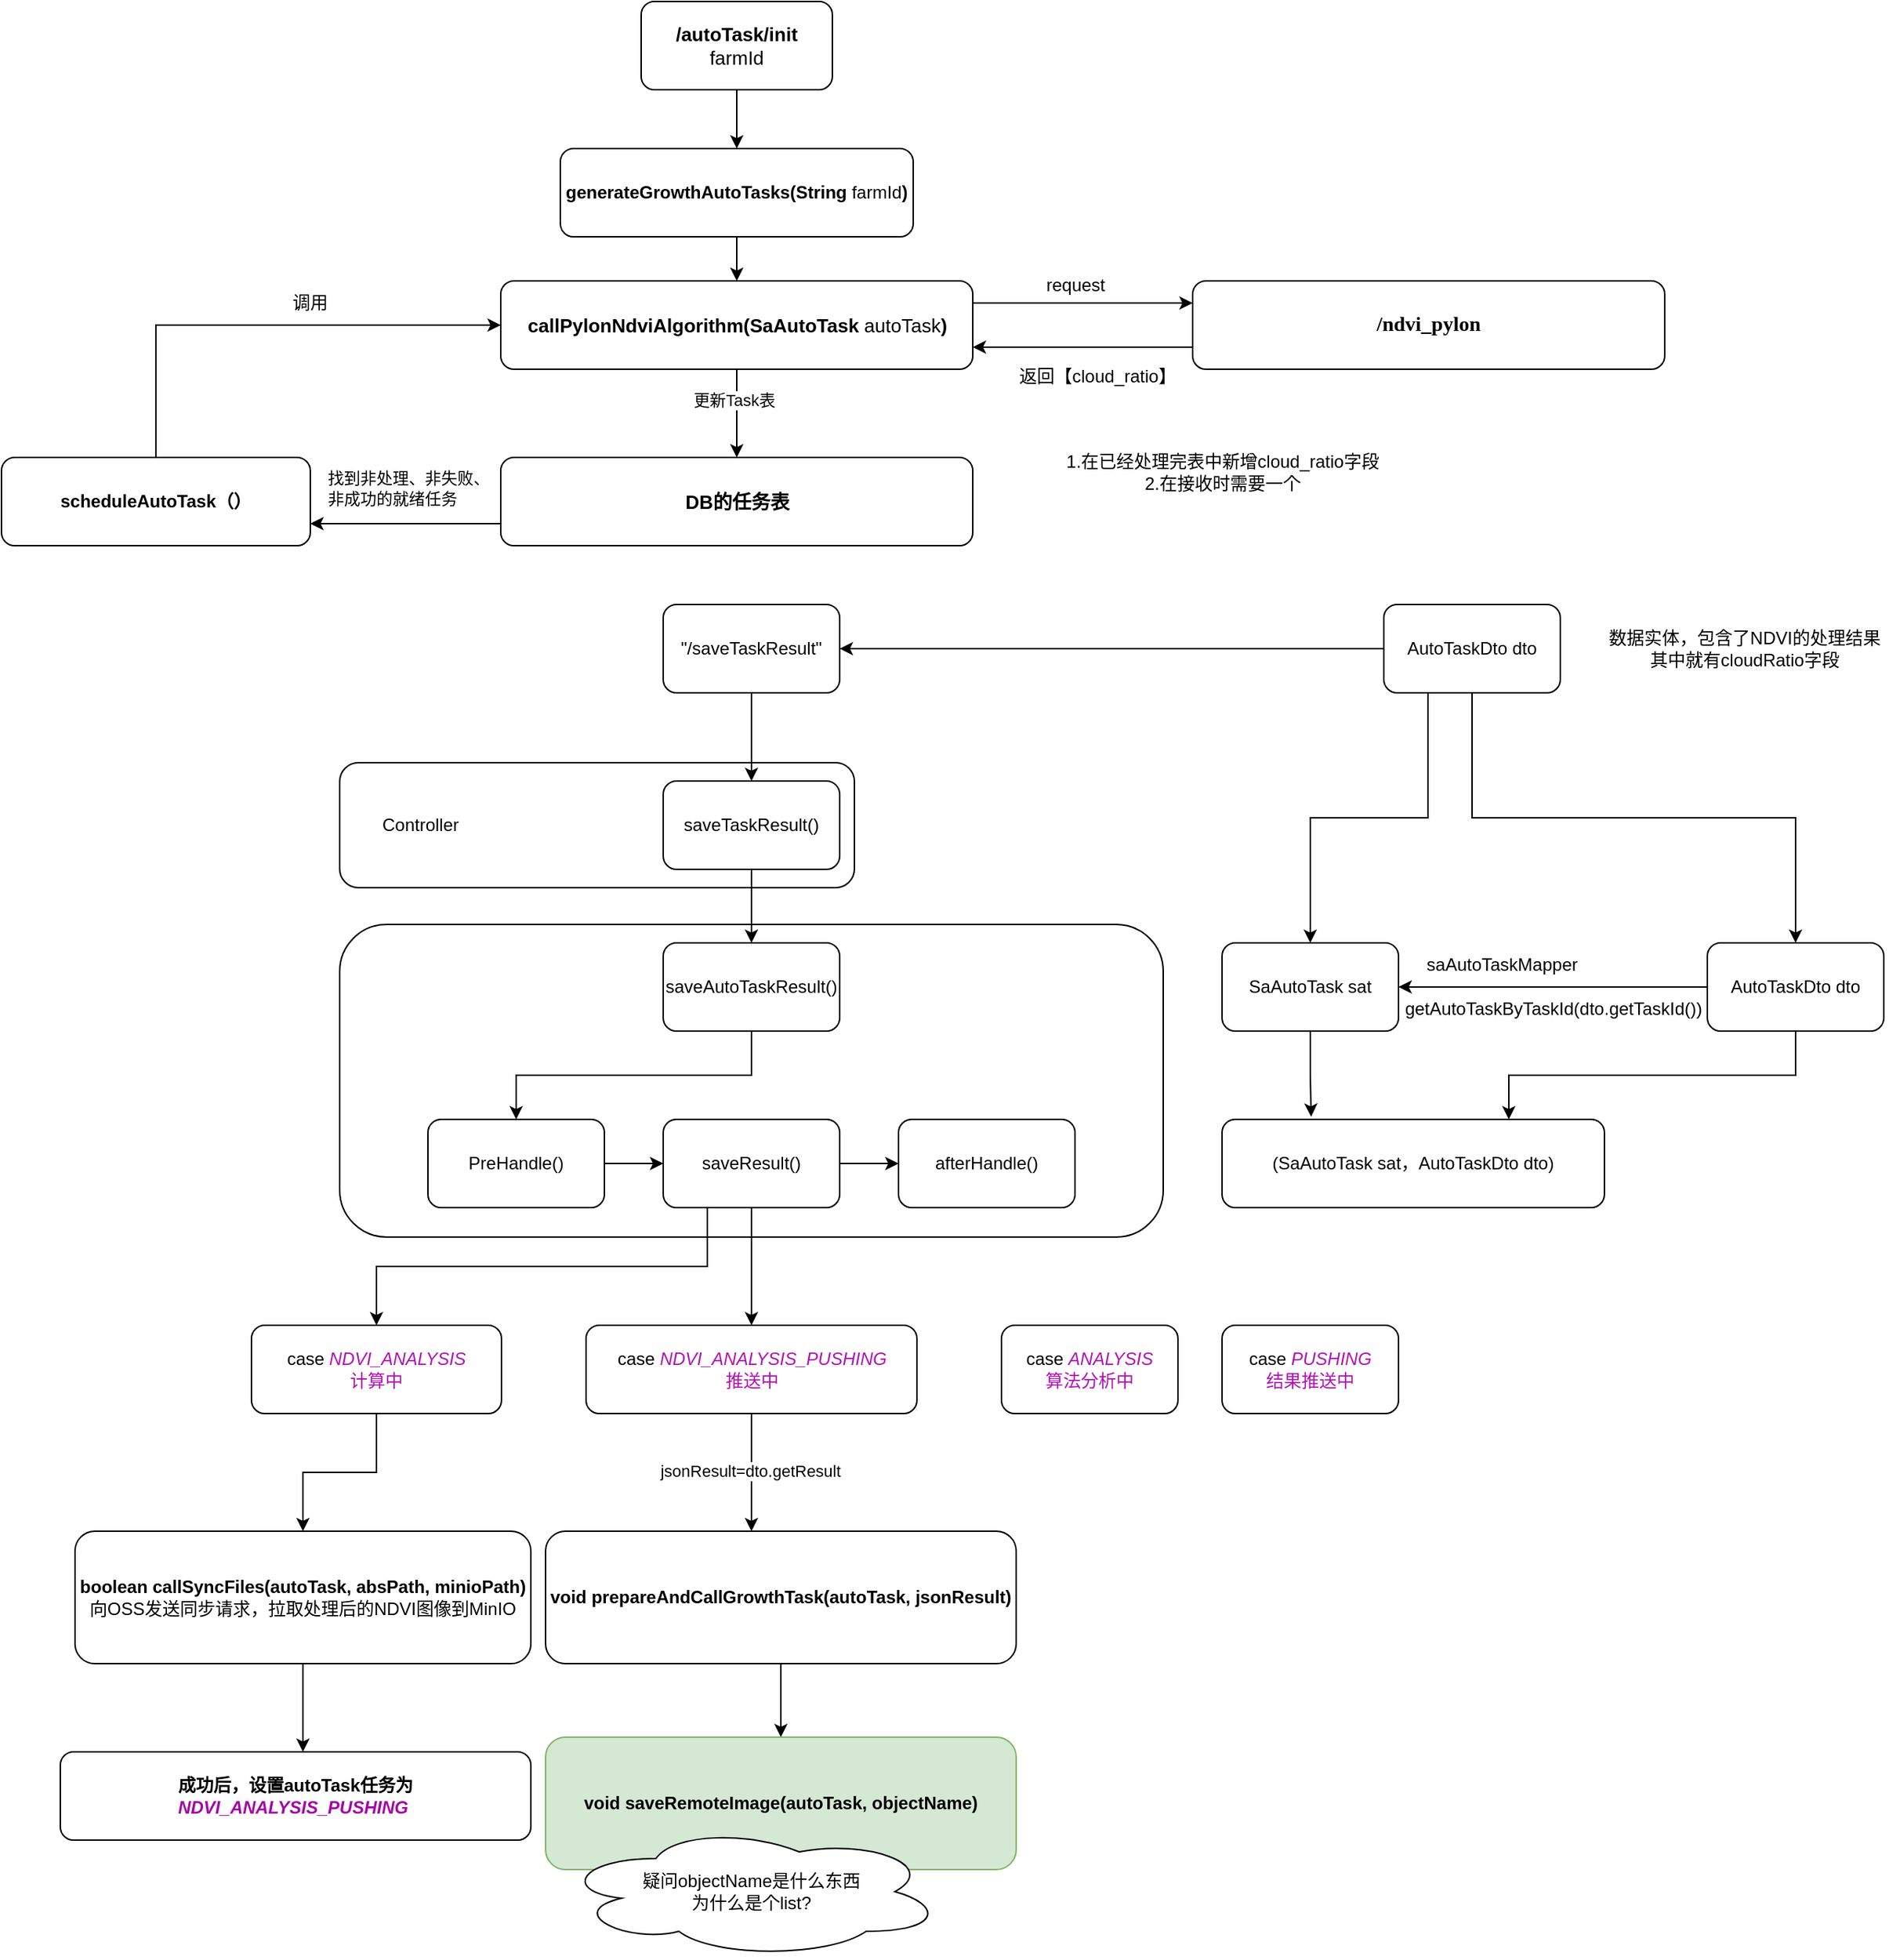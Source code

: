 <mxfile version="24.7.6" pages="2">
  <diagram name="第 1 页" id="bU-xMZTI8MpihGftyLqU">
    <mxGraphModel dx="1366" dy="801" grid="1" gridSize="10" guides="1" tooltips="1" connect="1" arrows="1" fold="1" page="0" pageScale="1" pageWidth="827" pageHeight="1169" math="0" shadow="0">
      <root>
        <mxCell id="0" />
        <mxCell id="1" parent="0" />
        <mxCell id="c2CcDeZ77ILfJtzNUxQb-9" value="" style="rounded=1;whiteSpace=wrap;html=1;" vertex="1" parent="1">
          <mxGeometry x="310" y="767.5" width="560" height="212.5" as="geometry" />
        </mxCell>
        <mxCell id="c2CcDeZ77ILfJtzNUxQb-7" value="" style="rounded=1;whiteSpace=wrap;html=1;" vertex="1" parent="1">
          <mxGeometry x="310" y="657.5" width="350" height="85" as="geometry" />
        </mxCell>
        <mxCell id="bQHwtgiF9r9U_ECL-Ta0-17" style="edgeStyle=orthogonalEdgeStyle;rounded=0;orthogonalLoop=1;jettySize=auto;html=1;exitX=1;exitY=0.25;exitDx=0;exitDy=0;entryX=0;entryY=0.25;entryDx=0;entryDy=0;" parent="1" source="H16j5Ul2mI7U-3mI70LO-3" target="bQHwtgiF9r9U_ECL-Ta0-16" edge="1">
          <mxGeometry relative="1" as="geometry" />
        </mxCell>
        <mxCell id="bQHwtgiF9r9U_ECL-Ta0-21" style="edgeStyle=orthogonalEdgeStyle;rounded=0;orthogonalLoop=1;jettySize=auto;html=1;exitX=0.5;exitY=1;exitDx=0;exitDy=0;entryX=0.5;entryY=0;entryDx=0;entryDy=0;" parent="1" source="H16j5Ul2mI7U-3mI70LO-3" target="bQHwtgiF9r9U_ECL-Ta0-7" edge="1">
          <mxGeometry relative="1" as="geometry" />
        </mxCell>
        <mxCell id="bQHwtgiF9r9U_ECL-Ta0-22" value="更新Task表" style="edgeLabel;html=1;align=center;verticalAlign=middle;resizable=0;points=[];" parent="bQHwtgiF9r9U_ECL-Ta0-21" vertex="1" connectable="0">
          <mxGeometry x="-0.294" y="-2" relative="1" as="geometry">
            <mxPoint as="offset" />
          </mxGeometry>
        </mxCell>
        <mxCell id="H16j5Ul2mI7U-3mI70LO-3" value="&lt;span style=&quot;font-size: 13px;&quot;&gt;&lt;b&gt;callPylonNdviAlgorithm(SaAutoTask &lt;/b&gt;autoTask&lt;b&gt;)&lt;/b&gt;&lt;/span&gt;" style="rounded=1;whiteSpace=wrap;html=1;" parent="1" vertex="1">
          <mxGeometry x="419.5" y="330" width="321" height="60" as="geometry" />
        </mxCell>
        <mxCell id="bQHwtgiF9r9U_ECL-Ta0-3" style="edgeStyle=orthogonalEdgeStyle;rounded=0;orthogonalLoop=1;jettySize=auto;html=1;exitX=0.5;exitY=1;exitDx=0;exitDy=0;entryX=0.5;entryY=0;entryDx=0;entryDy=0;" parent="1" source="H16j5Ul2mI7U-3mI70LO-6" target="H16j5Ul2mI7U-3mI70LO-3" edge="1">
          <mxGeometry relative="1" as="geometry">
            <Array as="points">
              <mxPoint x="580" y="300" />
            </Array>
          </mxGeometry>
        </mxCell>
        <mxCell id="H16j5Ul2mI7U-3mI70LO-6" value="&lt;span style=&quot;text-align: left;&quot;&gt;&lt;b&gt;generateGrowthAutoTasks(String &lt;/b&gt;farmId&lt;b&gt;)&lt;/b&gt;&lt;/span&gt;" style="rounded=1;whiteSpace=wrap;html=1;" parent="1" vertex="1">
          <mxGeometry x="460" y="240" width="240" height="60" as="geometry" />
        </mxCell>
        <mxCell id="bQHwtgiF9r9U_ECL-Ta0-5" style="edgeStyle=orthogonalEdgeStyle;rounded=0;orthogonalLoop=1;jettySize=auto;html=1;exitX=0.5;exitY=1;exitDx=0;exitDy=0;entryX=0.5;entryY=0;entryDx=0;entryDy=0;" parent="1" source="bQHwtgiF9r9U_ECL-Ta0-4" target="H16j5Ul2mI7U-3mI70LO-6" edge="1">
          <mxGeometry relative="1" as="geometry" />
        </mxCell>
        <mxCell id="bQHwtgiF9r9U_ECL-Ta0-4" value="&lt;span style=&quot;font-size: 13px;&quot;&gt;&lt;b&gt;/autoTask/init&lt;/b&gt;&lt;/span&gt;&lt;div&gt;&lt;span style=&quot;font-size: 13px;&quot;&gt;farmId&lt;/span&gt;&lt;/div&gt;" style="rounded=1;whiteSpace=wrap;html=1;" parent="1" vertex="1">
          <mxGeometry x="515" y="140" width="130" height="60" as="geometry" />
        </mxCell>
        <mxCell id="bQHwtgiF9r9U_ECL-Ta0-25" style="edgeStyle=orthogonalEdgeStyle;rounded=0;orthogonalLoop=1;jettySize=auto;html=1;exitX=0;exitY=0.75;exitDx=0;exitDy=0;entryX=1;entryY=0.75;entryDx=0;entryDy=0;" parent="1" source="bQHwtgiF9r9U_ECL-Ta0-7" target="bQHwtgiF9r9U_ECL-Ta0-23" edge="1">
          <mxGeometry relative="1" as="geometry" />
        </mxCell>
        <mxCell id="bQHwtgiF9r9U_ECL-Ta0-7" value="&lt;span style=&quot;font-size: 13px;&quot;&gt;&lt;b&gt;DB的任务表&lt;/b&gt;&lt;/span&gt;" style="rounded=1;whiteSpace=wrap;html=1;" parent="1" vertex="1">
          <mxGeometry x="419.5" y="450" width="321" height="60" as="geometry" />
        </mxCell>
        <mxCell id="bQHwtgiF9r9U_ECL-Ta0-15" value="1.在已经处理完表中新增cloud_ratio字段&lt;br&gt;2.在接收时需要一个" style="text;html=1;align=center;verticalAlign=middle;resizable=0;points=[];autosize=1;strokeColor=none;fillColor=none;" parent="1" vertex="1">
          <mxGeometry x="790" y="440" width="240" height="40" as="geometry" />
        </mxCell>
        <mxCell id="bQHwtgiF9r9U_ECL-Ta0-18" style="edgeStyle=orthogonalEdgeStyle;rounded=0;orthogonalLoop=1;jettySize=auto;html=1;exitX=0;exitY=0.75;exitDx=0;exitDy=0;entryX=1;entryY=0.75;entryDx=0;entryDy=0;" parent="1" source="bQHwtgiF9r9U_ECL-Ta0-16" target="H16j5Ul2mI7U-3mI70LO-3" edge="1">
          <mxGeometry relative="1" as="geometry" />
        </mxCell>
        <mxCell id="bQHwtgiF9r9U_ECL-Ta0-16" value="&lt;p class=&quot;MsoNormal&quot;&gt;&lt;b&gt;&lt;span style=&quot;font-family: 等线; font-size: 10.5pt;&quot;&gt;/ndvi_pylon&lt;/span&gt;&lt;/b&gt;&lt;/p&gt;" style="rounded=1;whiteSpace=wrap;html=1;" parent="1" vertex="1">
          <mxGeometry x="890" y="330" width="321" height="60" as="geometry" />
        </mxCell>
        <mxCell id="bQHwtgiF9r9U_ECL-Ta0-19" value="request" style="text;html=1;align=center;verticalAlign=middle;resizable=0;points=[];autosize=1;strokeColor=none;fillColor=none;" parent="1" vertex="1">
          <mxGeometry x="780" y="318" width="60" height="30" as="geometry" />
        </mxCell>
        <mxCell id="bQHwtgiF9r9U_ECL-Ta0-20" value="返回【cloud_ratio】" style="text;html=1;align=center;verticalAlign=middle;resizable=0;points=[];autosize=1;strokeColor=none;fillColor=none;" parent="1" vertex="1">
          <mxGeometry x="760" y="380" width="130" height="30" as="geometry" />
        </mxCell>
        <mxCell id="bQHwtgiF9r9U_ECL-Ta0-28" style="edgeStyle=orthogonalEdgeStyle;rounded=0;orthogonalLoop=1;jettySize=auto;html=1;exitX=0.5;exitY=0;exitDx=0;exitDy=0;entryX=0;entryY=0.5;entryDx=0;entryDy=0;" parent="1" source="bQHwtgiF9r9U_ECL-Ta0-23" target="H16j5Ul2mI7U-3mI70LO-3" edge="1">
          <mxGeometry relative="1" as="geometry" />
        </mxCell>
        <mxCell id="bQHwtgiF9r9U_ECL-Ta0-23" value="&lt;b&gt;scheduleAutoTask（）&lt;/b&gt;" style="rounded=1;whiteSpace=wrap;html=1;" parent="1" vertex="1">
          <mxGeometry x="80" y="450" width="210" height="60" as="geometry" />
        </mxCell>
        <mxCell id="bQHwtgiF9r9U_ECL-Ta0-29" value="调用" style="text;html=1;align=center;verticalAlign=middle;whiteSpace=wrap;rounded=0;" parent="1" vertex="1">
          <mxGeometry x="260" y="330" width="60" height="30" as="geometry" />
        </mxCell>
        <mxCell id="bQHwtgiF9r9U_ECL-Ta0-31" value="&lt;span style=&quot;color: rgb(0, 0, 0); font-family: Helvetica; font-size: 11px; font-style: normal; font-variant-ligatures: normal; font-variant-caps: normal; font-weight: 400; letter-spacing: normal; orphans: 2; text-align: center; text-indent: 0px; text-transform: none; widows: 2; word-spacing: 0px; -webkit-text-stroke-width: 0px; white-space: nowrap; background-color: rgb(255, 255, 255); text-decoration-thickness: initial; text-decoration-style: initial; text-decoration-color: initial; display: inline !important; float: none;&quot;&gt;找到非处理、非失败、&lt;/span&gt;&lt;div&gt;&lt;span style=&quot;color: rgb(0, 0, 0); font-family: Helvetica; font-size: 11px; font-style: normal; font-variant-ligatures: normal; font-variant-caps: normal; font-weight: 400; letter-spacing: normal; orphans: 2; text-align: center; text-indent: 0px; text-transform: none; widows: 2; word-spacing: 0px; -webkit-text-stroke-width: 0px; white-space: nowrap; background-color: rgb(255, 255, 255); text-decoration-thickness: initial; text-decoration-style: initial; text-decoration-color: initial; display: inline !important; float: none;&quot;&gt;非成功的就绪任务&lt;/span&gt;&lt;/div&gt;" style="text;whiteSpace=wrap;html=1;" parent="1" vertex="1">
          <mxGeometry x="300" y="450" width="130" height="40" as="geometry" />
        </mxCell>
        <mxCell id="c2CcDeZ77ILfJtzNUxQb-2" style="edgeStyle=orthogonalEdgeStyle;rounded=0;orthogonalLoop=1;jettySize=auto;html=1;exitX=0.5;exitY=1;exitDx=0;exitDy=0;" edge="1" parent="1" source="c2CcDeZ77ILfJtzNUxQb-1">
          <mxGeometry relative="1" as="geometry">
            <mxPoint x="590" y="670" as="targetPoint" />
          </mxGeometry>
        </mxCell>
        <mxCell id="c2CcDeZ77ILfJtzNUxQb-1" value="&quot;/saveTaskResult&quot;" style="rounded=1;whiteSpace=wrap;html=1;" vertex="1" parent="1">
          <mxGeometry x="530" y="550" width="120" height="60" as="geometry" />
        </mxCell>
        <mxCell id="c2CcDeZ77ILfJtzNUxQb-6" style="edgeStyle=orthogonalEdgeStyle;rounded=0;orthogonalLoop=1;jettySize=auto;html=1;exitX=0.5;exitY=1;exitDx=0;exitDy=0;entryX=0.5;entryY=0;entryDx=0;entryDy=0;" edge="1" parent="1" source="c2CcDeZ77ILfJtzNUxQb-3" target="c2CcDeZ77ILfJtzNUxQb-5">
          <mxGeometry relative="1" as="geometry" />
        </mxCell>
        <mxCell id="c2CcDeZ77ILfJtzNUxQb-3" value="saveTaskResult()" style="rounded=1;whiteSpace=wrap;html=1;" vertex="1" parent="1">
          <mxGeometry x="530" y="670" width="120" height="60" as="geometry" />
        </mxCell>
        <mxCell id="c2CcDeZ77ILfJtzNUxQb-16" style="edgeStyle=orthogonalEdgeStyle;rounded=0;orthogonalLoop=1;jettySize=auto;html=1;exitX=0.5;exitY=1;exitDx=0;exitDy=0;entryX=0.5;entryY=0;entryDx=0;entryDy=0;" edge="1" parent="1" source="c2CcDeZ77ILfJtzNUxQb-5" target="c2CcDeZ77ILfJtzNUxQb-12">
          <mxGeometry relative="1" as="geometry" />
        </mxCell>
        <mxCell id="c2CcDeZ77ILfJtzNUxQb-5" value="&lt;span style=&quot;text-align: left;&quot;&gt;saveAutoTaskResult&lt;/span&gt;()" style="rounded=1;whiteSpace=wrap;html=1;" vertex="1" parent="1">
          <mxGeometry x="530" y="780" width="120" height="60" as="geometry" />
        </mxCell>
        <mxCell id="c2CcDeZ77ILfJtzNUxQb-8" value="Controller" style="text;html=1;align=center;verticalAlign=middle;whiteSpace=wrap;rounded=0;" vertex="1" parent="1">
          <mxGeometry x="335" y="685" width="60" height="30" as="geometry" />
        </mxCell>
        <mxCell id="c2CcDeZ77ILfJtzNUxQb-17" style="edgeStyle=orthogonalEdgeStyle;rounded=0;orthogonalLoop=1;jettySize=auto;html=1;exitX=1;exitY=0.5;exitDx=0;exitDy=0;" edge="1" parent="1" source="c2CcDeZ77ILfJtzNUxQb-12" target="c2CcDeZ77ILfJtzNUxQb-13">
          <mxGeometry relative="1" as="geometry" />
        </mxCell>
        <mxCell id="c2CcDeZ77ILfJtzNUxQb-12" value="&lt;span style=&quot;text-align: left;&quot;&gt;PreHandle&lt;/span&gt;()" style="rounded=1;whiteSpace=wrap;html=1;" vertex="1" parent="1">
          <mxGeometry x="370" y="900" width="120" height="60" as="geometry" />
        </mxCell>
        <mxCell id="c2CcDeZ77ILfJtzNUxQb-18" style="edgeStyle=orthogonalEdgeStyle;rounded=0;orthogonalLoop=1;jettySize=auto;html=1;exitX=1;exitY=0.5;exitDx=0;exitDy=0;" edge="1" parent="1" source="c2CcDeZ77ILfJtzNUxQb-13" target="c2CcDeZ77ILfJtzNUxQb-14">
          <mxGeometry relative="1" as="geometry" />
        </mxCell>
        <mxCell id="c2CcDeZ77ILfJtzNUxQb-26" style="edgeStyle=orthogonalEdgeStyle;rounded=0;orthogonalLoop=1;jettySize=auto;html=1;exitX=0.25;exitY=1;exitDx=0;exitDy=0;entryX=0.5;entryY=0;entryDx=0;entryDy=0;" edge="1" parent="1" source="c2CcDeZ77ILfJtzNUxQb-13" target="c2CcDeZ77ILfJtzNUxQb-21">
          <mxGeometry relative="1" as="geometry" />
        </mxCell>
        <mxCell id="c2CcDeZ77ILfJtzNUxQb-30" style="edgeStyle=orthogonalEdgeStyle;rounded=0;orthogonalLoop=1;jettySize=auto;html=1;exitX=0.5;exitY=1;exitDx=0;exitDy=0;" edge="1" parent="1" source="c2CcDeZ77ILfJtzNUxQb-13" target="c2CcDeZ77ILfJtzNUxQb-22">
          <mxGeometry relative="1" as="geometry" />
        </mxCell>
        <mxCell id="c2CcDeZ77ILfJtzNUxQb-13" value="&lt;div style=&quot;text-align: left;&quot;&gt;&lt;span style=&quot;background-color: initial;&quot;&gt;saveResult()&lt;/span&gt;&lt;/div&gt;" style="rounded=1;whiteSpace=wrap;html=1;" vertex="1" parent="1">
          <mxGeometry x="530" y="900" width="120" height="60" as="geometry" />
        </mxCell>
        <mxCell id="c2CcDeZ77ILfJtzNUxQb-14" value="&lt;span style=&quot;text-align: left;&quot;&gt;afterHandle&lt;/span&gt;()" style="rounded=1;whiteSpace=wrap;html=1;" vertex="1" parent="1">
          <mxGeometry x="690" y="900" width="120" height="60" as="geometry" />
        </mxCell>
        <mxCell id="c2CcDeZ77ILfJtzNUxQb-29" style="edgeStyle=orthogonalEdgeStyle;rounded=0;orthogonalLoop=1;jettySize=auto;html=1;exitX=0.5;exitY=1;exitDx=0;exitDy=0;" edge="1" parent="1" source="c2CcDeZ77ILfJtzNUxQb-21" target="c2CcDeZ77ILfJtzNUxQb-28">
          <mxGeometry relative="1" as="geometry" />
        </mxCell>
        <mxCell id="c2CcDeZ77ILfJtzNUxQb-21" value="&lt;span style=&quot;text-align: left;&quot;&gt;case &lt;i&gt;&lt;font color=&quot;#b212b5&quot;&gt;NDVI_ANALYSIS&lt;/font&gt;&lt;/i&gt;&lt;/span&gt;&lt;div&gt;&lt;span style=&quot;text-align: left;&quot;&gt;&lt;font style=&quot;&quot; color=&quot;#b212b5&quot;&gt;计算中&lt;/font&gt;&lt;/span&gt;&lt;/div&gt;" style="rounded=1;whiteSpace=wrap;html=1;" vertex="1" parent="1">
          <mxGeometry x="250" y="1040" width="170" height="60" as="geometry" />
        </mxCell>
        <mxCell id="c2CcDeZ77ILfJtzNUxQb-34" style="edgeStyle=orthogonalEdgeStyle;rounded=0;orthogonalLoop=1;jettySize=auto;html=1;exitX=0.5;exitY=1;exitDx=0;exitDy=0;" edge="1" parent="1" source="c2CcDeZ77ILfJtzNUxQb-22">
          <mxGeometry relative="1" as="geometry">
            <mxPoint x="590" y="1180" as="targetPoint" />
          </mxGeometry>
        </mxCell>
        <mxCell id="c2CcDeZ77ILfJtzNUxQb-58" value="jsonResult=dto.getResult" style="edgeLabel;html=1;align=center;verticalAlign=middle;resizable=0;points=[];" vertex="1" connectable="0" parent="c2CcDeZ77ILfJtzNUxQb-34">
          <mxGeometry x="-0.031" y="-1" relative="1" as="geometry">
            <mxPoint as="offset" />
          </mxGeometry>
        </mxCell>
        <mxCell id="c2CcDeZ77ILfJtzNUxQb-22" value="&lt;span style=&quot;text-align: left;&quot;&gt;case&amp;nbsp;&lt;/span&gt;&lt;font color=&quot;#b212b5&quot;&gt;&lt;i&gt;NDVI_ANALYSIS_PUSHING&lt;/i&gt;&lt;/font&gt;&lt;div&gt;&lt;font color=&quot;#b212b5&quot;&gt;推送中&lt;/font&gt;&lt;/div&gt;" style="rounded=1;whiteSpace=wrap;html=1;" vertex="1" parent="1">
          <mxGeometry x="477.5" y="1040" width="225" height="60" as="geometry" />
        </mxCell>
        <mxCell id="c2CcDeZ77ILfJtzNUxQb-23" value="&lt;div style=&quot;text-align: center;&quot;&gt;&lt;span style=&quot;background-color: initial; text-align: left;&quot;&gt;case&amp;nbsp;&lt;/span&gt;&lt;span style=&quot;background-color: initial;&quot;&gt;&lt;font color=&quot;#b212b5&quot;&gt;&lt;i&gt;ANALYSIS&lt;/i&gt;&lt;/font&gt;&lt;/span&gt;&lt;/div&gt;&lt;div style=&quot;text-align: center;&quot;&gt;&lt;span style=&quot;background-color: initial;&quot;&gt;&lt;font color=&quot;#b212b5&quot;&gt;算法分析中&lt;/font&gt;&lt;/span&gt;&lt;/div&gt;" style="rounded=1;whiteSpace=wrap;html=1;" vertex="1" parent="1">
          <mxGeometry x="760" y="1040" width="120" height="60" as="geometry" />
        </mxCell>
        <mxCell id="c2CcDeZ77ILfJtzNUxQb-25" value="&lt;div style=&quot;text-align: center;&quot;&gt;&lt;span style=&quot;background-color: initial; text-align: left;&quot;&gt;case&amp;nbsp;&lt;/span&gt;&lt;span style=&quot;background-color: initial;&quot;&gt;&lt;font color=&quot;#b212b5&quot;&gt;&lt;i&gt;PUSHING&lt;/i&gt;&lt;/font&gt;&lt;/span&gt;&lt;/div&gt;&lt;div style=&quot;text-align: center;&quot;&gt;&lt;span style=&quot;background-color: initial;&quot;&gt;&lt;font color=&quot;#b212b5&quot;&gt;结果推送中&lt;/font&gt;&lt;/span&gt;&lt;/div&gt;" style="rounded=1;whiteSpace=wrap;html=1;" vertex="1" parent="1">
          <mxGeometry x="910" y="1040" width="120" height="60" as="geometry" />
        </mxCell>
        <mxCell id="c2CcDeZ77ILfJtzNUxQb-31" style="edgeStyle=orthogonalEdgeStyle;rounded=0;orthogonalLoop=1;jettySize=auto;html=1;exitX=0.5;exitY=1;exitDx=0;exitDy=0;" edge="1" parent="1" source="c2CcDeZ77ILfJtzNUxQb-28">
          <mxGeometry relative="1" as="geometry">
            <mxPoint x="285" y="1330" as="targetPoint" />
          </mxGeometry>
        </mxCell>
        <mxCell id="c2CcDeZ77ILfJtzNUxQb-28" value="&lt;div style=&quot;text-align: center;&quot;&gt;&lt;span style=&quot;text-align: left;&quot;&gt;&lt;b&gt;boolean callSyncFiles(autoTask, absPath, minioPath)&lt;/b&gt;&lt;/span&gt;&lt;br&gt;&lt;/div&gt;&lt;div style=&quot;text-align: center;&quot;&gt;&lt;span style=&quot;text-align: left;&quot;&gt;向OSS发送同步请求，拉取处理后的NDVI图像到MinIO&lt;/span&gt;&lt;/div&gt;" style="rounded=1;whiteSpace=wrap;html=1;" vertex="1" parent="1">
          <mxGeometry x="130" y="1180" width="310" height="90" as="geometry" />
        </mxCell>
        <mxCell id="c2CcDeZ77ILfJtzNUxQb-33" value="&lt;div style=&quot;text-align: left;&quot;&gt;&lt;b&gt;成功后，设置autoTask任务为&lt;/b&gt;&lt;/div&gt;&lt;div style=&quot;text-align: left;&quot;&gt;&lt;b&gt;&lt;i&gt;&lt;font color=&quot;#a407a6&quot;&gt;NDVI_ANALYSIS_PUSHING&lt;/font&gt;&lt;/i&gt;&lt;/b&gt;&lt;/div&gt;" style="rounded=1;whiteSpace=wrap;html=1;" vertex="1" parent="1">
          <mxGeometry x="120" y="1330" width="320" height="60" as="geometry" />
        </mxCell>
        <mxCell id="c2CcDeZ77ILfJtzNUxQb-57" style="edgeStyle=orthogonalEdgeStyle;rounded=0;orthogonalLoop=1;jettySize=auto;html=1;exitX=0.5;exitY=1;exitDx=0;exitDy=0;entryX=0.5;entryY=0;entryDx=0;entryDy=0;" edge="1" parent="1" source="c2CcDeZ77ILfJtzNUxQb-36" target="c2CcDeZ77ILfJtzNUxQb-56">
          <mxGeometry relative="1" as="geometry" />
        </mxCell>
        <mxCell id="c2CcDeZ77ILfJtzNUxQb-36" value="&lt;div style=&quot;text-align: center;&quot;&gt;&lt;span style=&quot;text-align: left;&quot;&gt;&lt;b&gt;void prepareAndCallGrowthTask(autoTask, jsonResult)&lt;/b&gt;&lt;/span&gt;&lt;/div&gt;" style="rounded=1;whiteSpace=wrap;html=1;" vertex="1" parent="1">
          <mxGeometry x="450" y="1180" width="320" height="90" as="geometry" />
        </mxCell>
        <mxCell id="c2CcDeZ77ILfJtzNUxQb-41" style="edgeStyle=orthogonalEdgeStyle;rounded=0;orthogonalLoop=1;jettySize=auto;html=1;exitX=0;exitY=0.5;exitDx=0;exitDy=0;entryX=1;entryY=0.5;entryDx=0;entryDy=0;" edge="1" parent="1" source="c2CcDeZ77ILfJtzNUxQb-39" target="c2CcDeZ77ILfJtzNUxQb-1">
          <mxGeometry relative="1" as="geometry" />
        </mxCell>
        <mxCell id="c2CcDeZ77ILfJtzNUxQb-44" style="edgeStyle=orthogonalEdgeStyle;rounded=0;orthogonalLoop=1;jettySize=auto;html=1;exitX=0.5;exitY=1;exitDx=0;exitDy=0;" edge="1" parent="1" source="c2CcDeZ77ILfJtzNUxQb-39" target="c2CcDeZ77ILfJtzNUxQb-43">
          <mxGeometry relative="1" as="geometry" />
        </mxCell>
        <mxCell id="c2CcDeZ77ILfJtzNUxQb-49" style="edgeStyle=orthogonalEdgeStyle;rounded=0;orthogonalLoop=1;jettySize=auto;html=1;exitX=0.25;exitY=1;exitDx=0;exitDy=0;entryX=0.5;entryY=0;entryDx=0;entryDy=0;" edge="1" parent="1" source="c2CcDeZ77ILfJtzNUxQb-39" target="c2CcDeZ77ILfJtzNUxQb-46">
          <mxGeometry relative="1" as="geometry" />
        </mxCell>
        <mxCell id="c2CcDeZ77ILfJtzNUxQb-39" value="&lt;span style=&quot;text-align: left;&quot;&gt;AutoTaskDto dto&lt;/span&gt;" style="rounded=1;whiteSpace=wrap;html=1;" vertex="1" parent="1">
          <mxGeometry x="1020" y="550" width="120" height="60" as="geometry" />
        </mxCell>
        <mxCell id="c2CcDeZ77ILfJtzNUxQb-40" value="数据实体，包含了NDVI的处理结果&lt;div&gt;其中就有cloudRatio字段&lt;/div&gt;" style="text;html=1;align=center;verticalAlign=middle;resizable=0;points=[];autosize=1;strokeColor=none;fillColor=none;" vertex="1" parent="1">
          <mxGeometry x="1160" y="560" width="210" height="40" as="geometry" />
        </mxCell>
        <mxCell id="c2CcDeZ77ILfJtzNUxQb-47" style="edgeStyle=orthogonalEdgeStyle;rounded=0;orthogonalLoop=1;jettySize=auto;html=1;exitX=0;exitY=0.5;exitDx=0;exitDy=0;entryX=1;entryY=0.5;entryDx=0;entryDy=0;" edge="1" parent="1" source="c2CcDeZ77ILfJtzNUxQb-43" target="c2CcDeZ77ILfJtzNUxQb-46">
          <mxGeometry relative="1" as="geometry" />
        </mxCell>
        <mxCell id="c2CcDeZ77ILfJtzNUxQb-53" style="edgeStyle=orthogonalEdgeStyle;rounded=0;orthogonalLoop=1;jettySize=auto;html=1;exitX=0.5;exitY=1;exitDx=0;exitDy=0;entryX=0.75;entryY=0;entryDx=0;entryDy=0;" edge="1" parent="1" source="c2CcDeZ77ILfJtzNUxQb-43" target="c2CcDeZ77ILfJtzNUxQb-52">
          <mxGeometry relative="1" as="geometry" />
        </mxCell>
        <mxCell id="c2CcDeZ77ILfJtzNUxQb-43" value="&lt;span style=&quot;text-align: left;&quot;&gt;AutoTaskDto dto&lt;/span&gt;" style="rounded=1;whiteSpace=wrap;html=1;" vertex="1" parent="1">
          <mxGeometry x="1240" y="780" width="120" height="60" as="geometry" />
        </mxCell>
        <mxCell id="c2CcDeZ77ILfJtzNUxQb-46" value="&lt;span style=&quot;text-align: left;&quot;&gt;SaAutoTask sat&lt;/span&gt;" style="rounded=1;whiteSpace=wrap;html=1;" vertex="1" parent="1">
          <mxGeometry x="910" y="780" width="120" height="60" as="geometry" />
        </mxCell>
        <mxCell id="c2CcDeZ77ILfJtzNUxQb-48" value="&lt;span style=&quot;text-align: left; text-wrap: wrap;&quot;&gt;saAutoTaskMapper&lt;/span&gt;" style="text;html=1;align=center;verticalAlign=middle;resizable=0;points=[];autosize=1;strokeColor=none;fillColor=none;" vertex="1" parent="1">
          <mxGeometry x="1035" y="780" width="130" height="30" as="geometry" />
        </mxCell>
        <mxCell id="c2CcDeZ77ILfJtzNUxQb-50" value="&lt;div style=&quot;text-align: left;&quot;&gt;&lt;span style=&quot;background-color: initial; text-wrap: wrap;&quot;&gt;getAutoTaskByTaskId(dto.getTaskId())&lt;/span&gt;&lt;/div&gt;" style="text;html=1;align=center;verticalAlign=middle;resizable=0;points=[];autosize=1;strokeColor=none;fillColor=none;" vertex="1" parent="1">
          <mxGeometry x="1020" y="810" width="230" height="30" as="geometry" />
        </mxCell>
        <mxCell id="c2CcDeZ77ILfJtzNUxQb-52" value="&lt;span style=&quot;text-align: left;&quot;&gt;(SaAutoTask sat，&lt;/span&gt;&lt;span style=&quot;text-align: left;&quot;&gt;AutoTaskDto dto)&lt;/span&gt;" style="rounded=1;whiteSpace=wrap;html=1;" vertex="1" parent="1">
          <mxGeometry x="910" y="900" width="260" height="60" as="geometry" />
        </mxCell>
        <mxCell id="c2CcDeZ77ILfJtzNUxQb-55" style="edgeStyle=orthogonalEdgeStyle;rounded=0;orthogonalLoop=1;jettySize=auto;html=1;exitX=0.5;exitY=1;exitDx=0;exitDy=0;entryX=0.233;entryY=-0.03;entryDx=0;entryDy=0;entryPerimeter=0;" edge="1" parent="1" source="c2CcDeZ77ILfJtzNUxQb-46" target="c2CcDeZ77ILfJtzNUxQb-52">
          <mxGeometry relative="1" as="geometry" />
        </mxCell>
        <mxCell id="c2CcDeZ77ILfJtzNUxQb-56" value="&lt;div style=&quot;text-align: center;&quot;&gt;&lt;span style=&quot;text-align: left;&quot;&gt;&lt;b&gt;void saveRemoteImage(autoTask, objectName)&lt;/b&gt;&lt;/span&gt;&lt;/div&gt;" style="rounded=1;whiteSpace=wrap;html=1;fillColor=#d5e8d4;strokeColor=#82b366;" vertex="1" parent="1">
          <mxGeometry x="450" y="1320" width="320" height="90" as="geometry" />
        </mxCell>
        <mxCell id="c2CcDeZ77ILfJtzNUxQb-59" value="疑问objectName是什么东西&lt;br&gt;为什么是个list?" style="ellipse;shape=cloud;whiteSpace=wrap;html=1;" vertex="1" parent="1">
          <mxGeometry x="460" y="1380" width="260" height="90" as="geometry" />
        </mxCell>
      </root>
    </mxGraphModel>
  </diagram>
  <diagram id="EQ65waDBrMR3BL9uuJkF" name="第 2 页">
    <mxGraphModel grid="1" page="1" gridSize="10" guides="1" tooltips="1" connect="1" arrows="1" fold="1" pageScale="1" pageWidth="827" pageHeight="1169" math="0" shadow="0">
      <root>
        <mxCell id="0" />
        <mxCell id="1" parent="0" />
      </root>
    </mxGraphModel>
  </diagram>
</mxfile>
